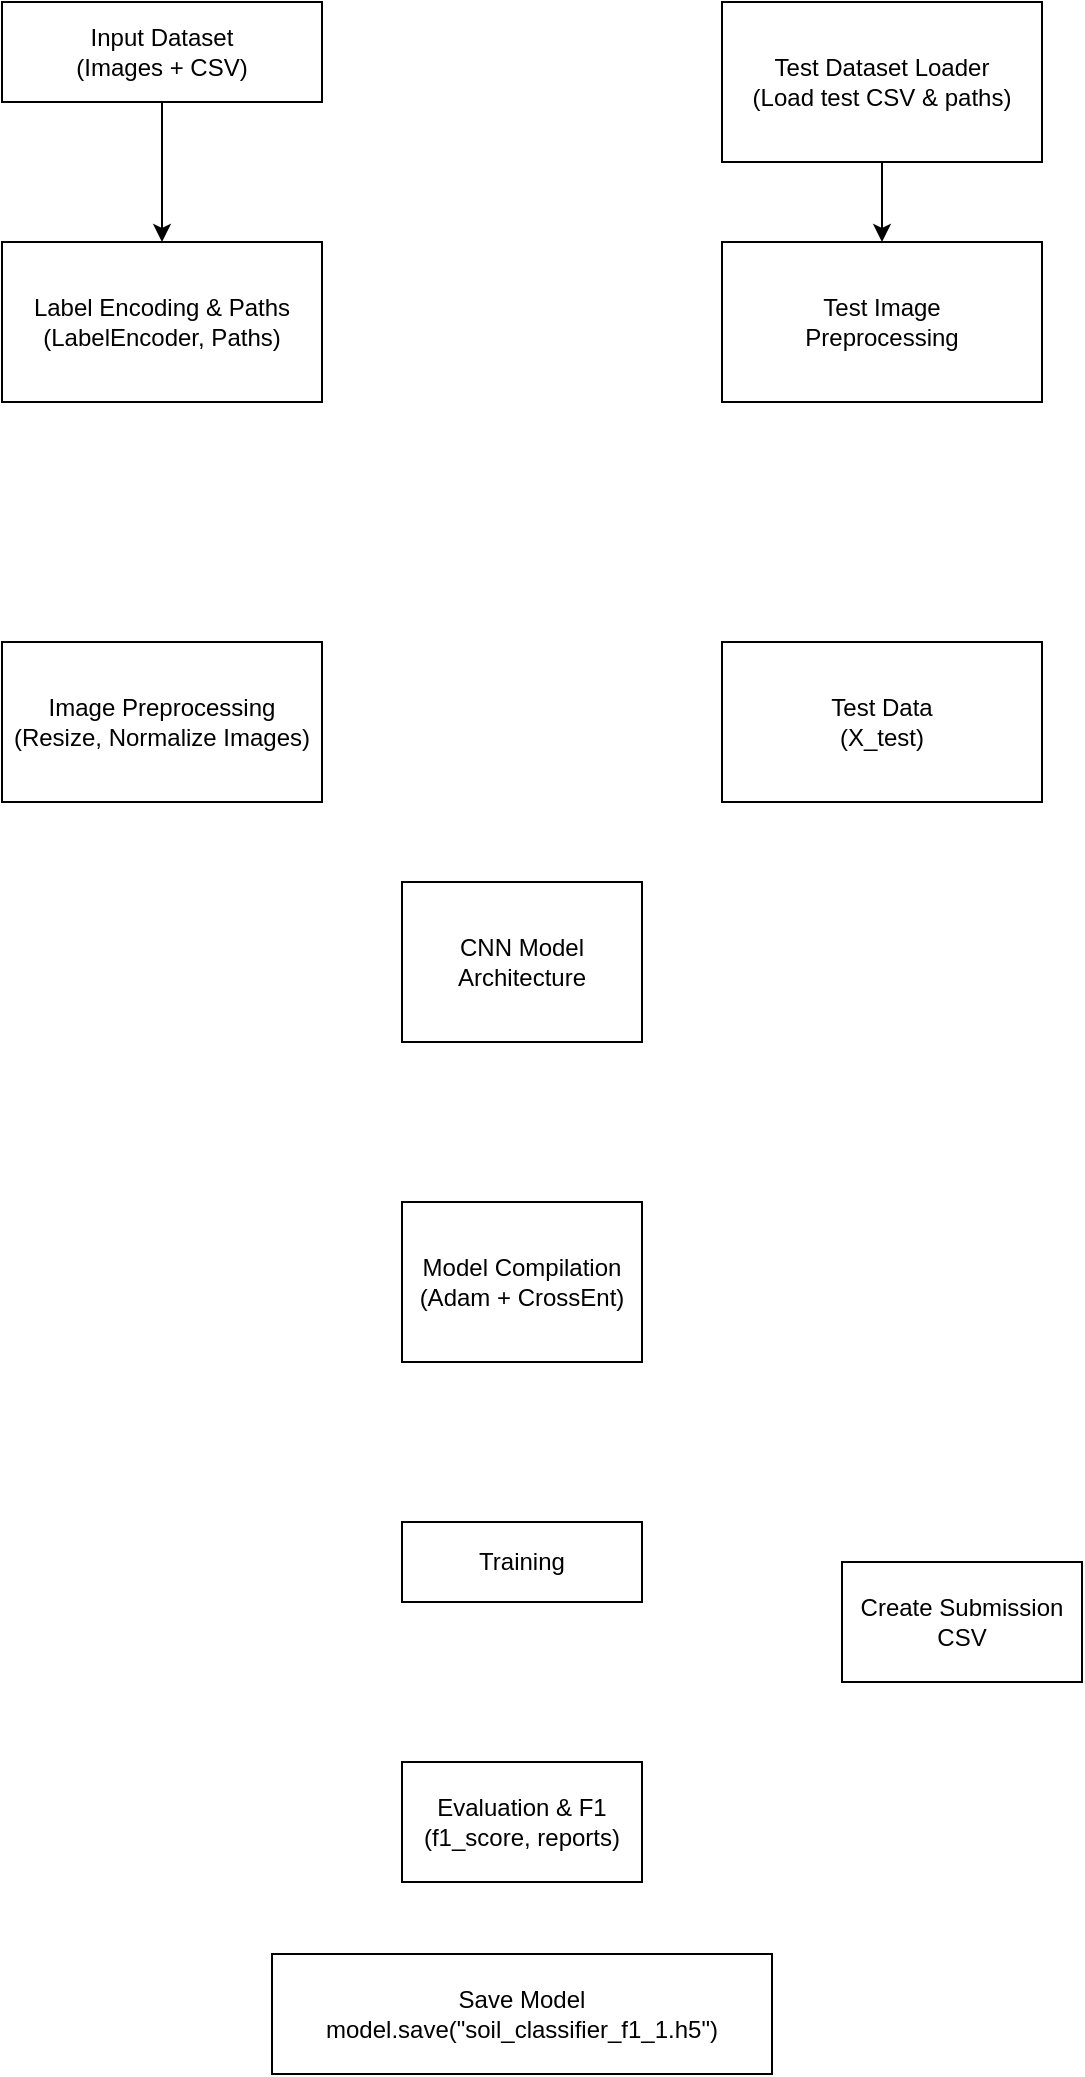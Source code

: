 <mxfile version="26.2.12">
  <diagram name="Page-1" id="B4hLzdrzx6wuS34lx0YS">
    <mxGraphModel dx="1065" dy="542" grid="0" gridSize="10" guides="1" tooltips="1" connect="1" arrows="1" fold="1" page="1" pageScale="1" pageWidth="850" pageHeight="1100" math="0" shadow="0">
      <root>
        <mxCell id="0" />
        <mxCell id="1" parent="0" />
        <mxCell id="aypDigCAvRjZUrw1AZJe-13" style="edgeStyle=orthogonalEdgeStyle;rounded=0;orthogonalLoop=1;jettySize=auto;html=1;exitX=0.5;exitY=1;exitDx=0;exitDy=0;entryX=0.5;entryY=0;entryDx=0;entryDy=0;" edge="1" parent="1" source="aypDigCAvRjZUrw1AZJe-1" target="aypDigCAvRjZUrw1AZJe-3">
          <mxGeometry relative="1" as="geometry" />
        </mxCell>
        <mxCell id="aypDigCAvRjZUrw1AZJe-1" value="Input Dataset&lt;br&gt;(Images + CSV)" style="rounded=0;whiteSpace=wrap;html=1;" vertex="1" parent="1">
          <mxGeometry x="120" y="40" width="160" height="50" as="geometry" />
        </mxCell>
        <mxCell id="aypDigCAvRjZUrw1AZJe-14" style="edgeStyle=orthogonalEdgeStyle;rounded=0;orthogonalLoop=1;jettySize=auto;html=1;exitX=0.5;exitY=1;exitDx=0;exitDy=0;entryX=0.5;entryY=0;entryDx=0;entryDy=0;" edge="1" parent="1" source="aypDigCAvRjZUrw1AZJe-2" target="aypDigCAvRjZUrw1AZJe-4">
          <mxGeometry relative="1" as="geometry" />
        </mxCell>
        <mxCell id="aypDigCAvRjZUrw1AZJe-2" value="Test Dataset Loader&lt;br&gt;(Load test CSV &amp;amp; paths)" style="rounded=0;whiteSpace=wrap;html=1;" vertex="1" parent="1">
          <mxGeometry x="480" y="40" width="160" height="80" as="geometry" />
        </mxCell>
        <mxCell id="aypDigCAvRjZUrw1AZJe-3" value="Label Encoding &amp;amp; Paths&lt;br&gt;(LabelEncoder, Paths)" style="rounded=0;whiteSpace=wrap;html=1;" vertex="1" parent="1">
          <mxGeometry x="120" y="160" width="160" height="80" as="geometry" />
        </mxCell>
        <mxCell id="aypDigCAvRjZUrw1AZJe-4" value="Test Image &lt;br&gt;Preprocessing" style="rounded=0;whiteSpace=wrap;html=1;" vertex="1" parent="1">
          <mxGeometry x="480" y="160" width="160" height="80" as="geometry" />
        </mxCell>
        <mxCell id="aypDigCAvRjZUrw1AZJe-5" value="Test Data &lt;br&gt;(X_test)" style="rounded=0;whiteSpace=wrap;html=1;" vertex="1" parent="1">
          <mxGeometry x="480" y="360" width="160" height="80" as="geometry" />
        </mxCell>
        <mxCell id="aypDigCAvRjZUrw1AZJe-6" value="CNN Model Architecture" style="rounded=0;whiteSpace=wrap;html=1;" vertex="1" parent="1">
          <mxGeometry x="320" y="480" width="120" height="80" as="geometry" />
        </mxCell>
        <mxCell id="aypDigCAvRjZUrw1AZJe-7" value="Model Compilation&lt;br&gt;(Adam + CrossEnt)" style="rounded=0;whiteSpace=wrap;html=1;" vertex="1" parent="1">
          <mxGeometry x="320" y="640" width="120" height="80" as="geometry" />
        </mxCell>
        <mxCell id="aypDigCAvRjZUrw1AZJe-8" value="Training" style="rounded=0;whiteSpace=wrap;html=1;" vertex="1" parent="1">
          <mxGeometry x="320" y="800" width="120" height="40" as="geometry" />
        </mxCell>
        <mxCell id="aypDigCAvRjZUrw1AZJe-9" value="Evaluation &amp;amp; F1&lt;br&gt;(f1_score, reports)" style="rounded=0;whiteSpace=wrap;html=1;" vertex="1" parent="1">
          <mxGeometry x="320" y="920" width="120" height="60" as="geometry" />
        </mxCell>
        <mxCell id="aypDigCAvRjZUrw1AZJe-10" value="&lt;div style=&quot;&quot;&gt;&lt;span style=&quot;background-color: transparent; color: light-dark(rgb(0, 0, 0), rgb(255, 255, 255));&quot;&gt;Save Model&lt;br&gt;&lt;/span&gt;&lt;span class=&quot;selectable-text copyable-text xkrh14z&quot; style=&quot;white-space-collapse: preserve;&quot;&gt;model.save(&quot;soil_classifier_f1_1.h5&quot;)&lt;/span&gt;&lt;span style=&quot;background-color: transparent; color: light-dark(rgb(0, 0, 0), rgb(255, 255, 255));&quot;&gt;&lt;/span&gt;&lt;/div&gt;" style="rounded=0;whiteSpace=wrap;html=1;align=center;" vertex="1" parent="1">
          <mxGeometry x="255" y="1016" width="250" height="60" as="geometry" />
        </mxCell>
        <mxCell id="aypDigCAvRjZUrw1AZJe-11" value="Image Preprocessing&lt;br&gt;(Resize, Normalize Images)" style="rounded=0;whiteSpace=wrap;html=1;" vertex="1" parent="1">
          <mxGeometry x="120" y="360" width="160" height="80" as="geometry" />
        </mxCell>
        <mxCell id="aypDigCAvRjZUrw1AZJe-12" value="Create Submission CSV" style="rounded=0;whiteSpace=wrap;html=1;" vertex="1" parent="1">
          <mxGeometry x="540" y="820" width="120" height="60" as="geometry" />
        </mxCell>
      </root>
    </mxGraphModel>
  </diagram>
</mxfile>
